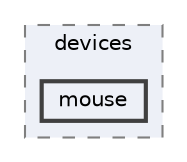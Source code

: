 digraph "C:/Users/João Costa/Desktop/FEUP/MINIX-LCOM/shared/g1/proj/src/devices/mouse"
{
 // LATEX_PDF_SIZE
  bgcolor="transparent";
  edge [fontname=Helvetica,fontsize=10,labelfontname=Helvetica,labelfontsize=10];
  node [fontname=Helvetica,fontsize=10,shape=box,height=0.2,width=0.4];
  compound=true
  subgraph clusterdir_6fac9273c1f4413d2ee63ba6cd0b0eb2 {
    graph [ bgcolor="#edf0f7", pencolor="grey50", label="devices", fontname=Helvetica,fontsize=10 style="filled,dashed", URL="dir_6fac9273c1f4413d2ee63ba6cd0b0eb2.html",tooltip=""]
  dir_65a8c16e46113d25d3663b1c19b6d809 [label="mouse", fillcolor="#edf0f7", color="grey25", style="filled,bold", URL="dir_65a8c16e46113d25d3663b1c19b6d809.html",tooltip=""];
  }
}
